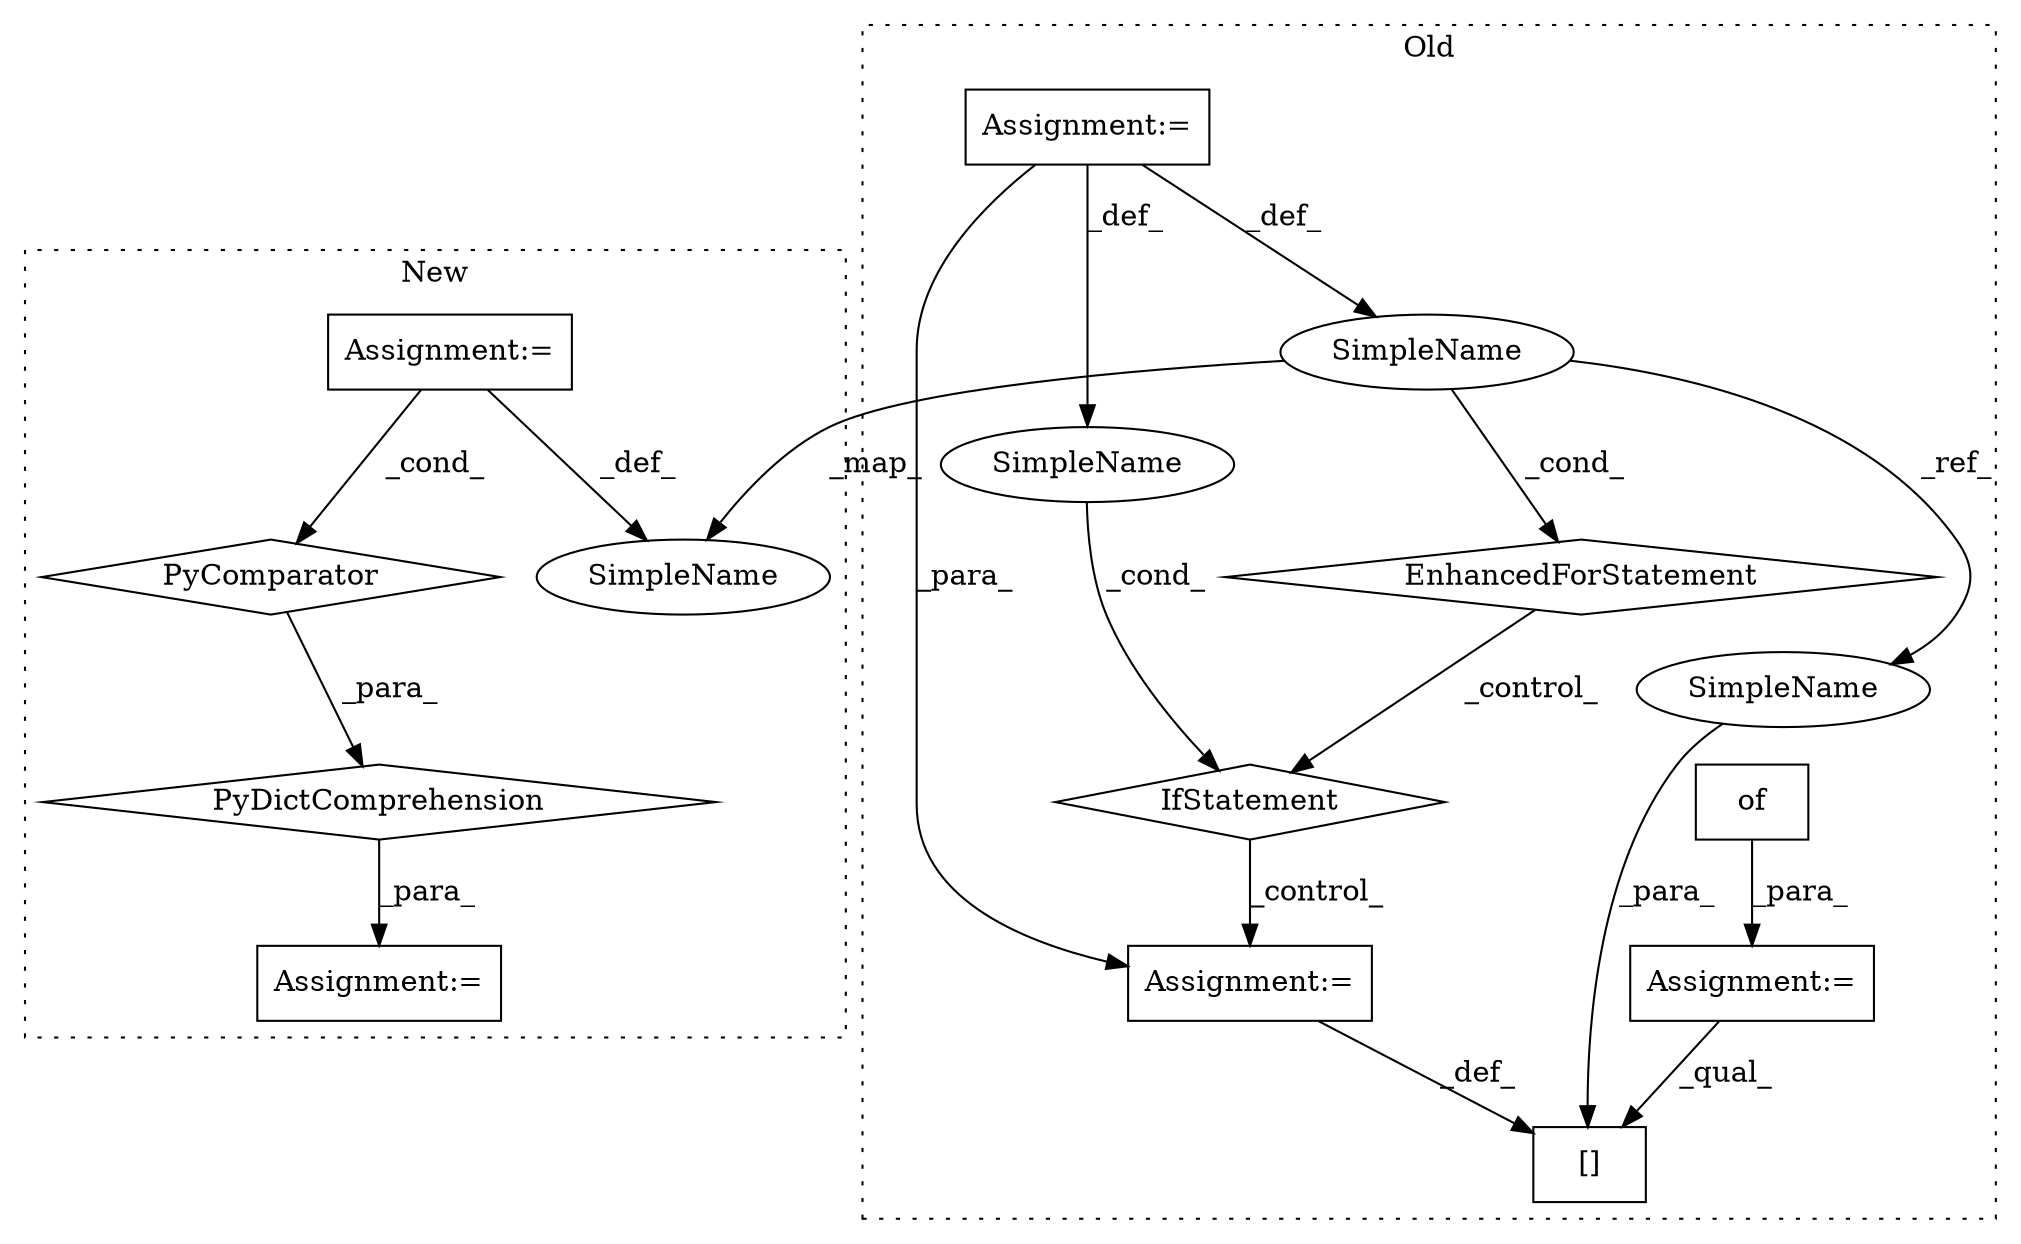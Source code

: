 digraph G {
subgraph cluster0 {
1 [label="of" a="32" s="18209" l="4" shape="box"];
5 [label="Assignment:=" a="7" s="18204" l="1" shape="box"];
7 [label="[]" a="2" s="18608,18620" l="7,1" shape="box"];
8 [label="Assignment:=" a="7" s="18621" l="1" shape="box"];
9 [label="EnhancedForStatement" a="70" s="18219,18297" l="53,2" shape="diamond"];
10 [label="Assignment:=" a="7" s="18219,18297" l="53,2" shape="box"];
11 [label="IfStatement" a="25" s="18307,18338" l="4,2" shape="diamond"];
12 [label="SimpleName" a="42" s="" l="" shape="ellipse"];
13 [label="SimpleName" a="42" s="18276" l="5" shape="ellipse"];
15 [label="SimpleName" a="42" s="18615" l="5" shape="ellipse"];
label = "Old";
style="dotted";
}
subgraph cluster1 {
2 [label="PyDictComprehension" a="110" s="17978" l="125" shape="diamond"];
3 [label="PyComparator" a="113" s="18062" l="33" shape="diamond"];
4 [label="Assignment:=" a="7" s="18062" l="33" shape="box"];
6 [label="Assignment:=" a="7" s="17966" l="12" shape="box"];
14 [label="SimpleName" a="42" s="18065" l="5" shape="ellipse"];
label = "New";
style="dotted";
}
1 -> 5 [label="_para_"];
2 -> 6 [label="_para_"];
3 -> 2 [label="_para_"];
4 -> 14 [label="_def_"];
4 -> 3 [label="_cond_"];
5 -> 7 [label="_qual_"];
8 -> 7 [label="_def_"];
9 -> 11 [label="_control_"];
10 -> 13 [label="_def_"];
10 -> 8 [label="_para_"];
10 -> 12 [label="_def_"];
11 -> 8 [label="_control_"];
12 -> 11 [label="_cond_"];
13 -> 14 [label="_map_"];
13 -> 15 [label="_ref_"];
13 -> 9 [label="_cond_"];
15 -> 7 [label="_para_"];
}
